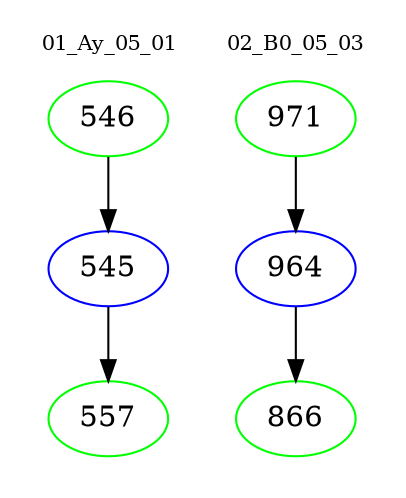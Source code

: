 digraph{
subgraph cluster_0 {
color = white
label = "01_Ay_05_01";
fontsize=10;
T0_546 [label="546", color="green"]
T0_546 -> T0_545 [color="black"]
T0_545 [label="545", color="blue"]
T0_545 -> T0_557 [color="black"]
T0_557 [label="557", color="green"]
}
subgraph cluster_1 {
color = white
label = "02_B0_05_03";
fontsize=10;
T1_971 [label="971", color="green"]
T1_971 -> T1_964 [color="black"]
T1_964 [label="964", color="blue"]
T1_964 -> T1_866 [color="black"]
T1_866 [label="866", color="green"]
}
}
